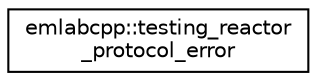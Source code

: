 digraph "Graphical Class Hierarchy"
{
 // LATEX_PDF_SIZE
  edge [fontname="Helvetica",fontsize="10",labelfontname="Helvetica",labelfontsize="10"];
  node [fontname="Helvetica",fontsize="10",shape=record];
  rankdir="LR";
  Node0 [label="emlabcpp::testing_reactor\l_protocol_error",height=0.2,width=0.4,color="black", fillcolor="white", style="filled",URL="$structemlabcpp_1_1testing__reactor__protocol__error.html",tooltip=" "];
}
